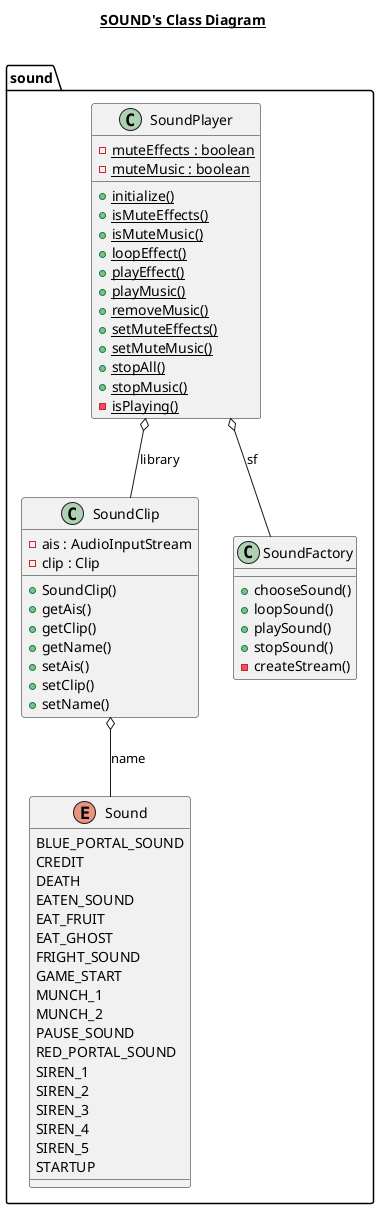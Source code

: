 @startuml

title __SOUND's Class Diagram__\n

 namespace sound {
      enum Sound {
        BLUE_PORTAL_SOUND
        CREDIT
        DEATH
        EATEN_SOUND
        EAT_FRUIT
        EAT_GHOST
        FRIGHT_SOUND
        GAME_START
        MUNCH_1
        MUNCH_2
        PAUSE_SOUND
        RED_PORTAL_SOUND
        SIREN_1
        SIREN_2
        SIREN_3
        SIREN_4
        SIREN_5
        STARTUP
      }

      class sound.SoundClip {
          - ais : AudioInputStream
          - clip : Clip
          + SoundClip()
          + getAis()
          + getClip()
          + getName()
          + setAis()
          + setClip()
          + setName()
      }
      class sound.SoundFactory {
          + chooseSound()
          + loopSound()
          + playSound()
          + stopSound()
          - createStream()
      }
      class sound.SoundPlayer {
          {static} - muteEffects : boolean
          {static} - muteMusic : boolean
          {static} + initialize()
          {static} + isMuteEffects()
          {static} + isMuteMusic()
          {static} + loopEffect()
          {static} + playEffect()
          {static} + playMusic()
          {static} + removeMusic()
          {static} + setMuteEffects()
          {static} + setMuteMusic()
          {static} + stopAll()
          {static} + stopMusic()
          {static} - isPlaying()
      }
    }
  

  sound.SoundClip o-- sound.Sound : name
  sound.SoundPlayer o-- sound.SoundClip : library
  sound.SoundPlayer o-- sound.SoundFactory : sf

@enduml
